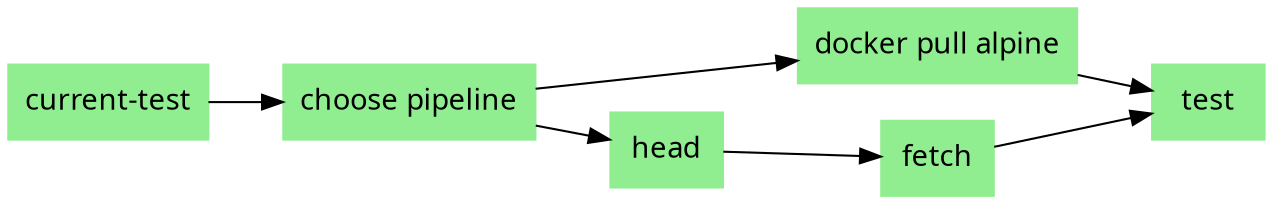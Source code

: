 digraph pipeline {
  graph [fontname="ui-system,sans-serif",bgcolor="transparent"]
  node [fontname="ui-system,sans-serif",shape="box"]
  edge [fontname="ui-system,sans-serif"]
  rankdir=LR
  n3 [label="current-test",color="#90ee90",fillcolor="#90ee90",style="filled",tooltip=" "]
  n2 [label="choose pipeline",color="#90ee90",fillcolor="#90ee90",style="filled",tooltip=" "]
  n5 [label="docker pull alpine",color="#90ee90",fillcolor="#90ee90",style="filled",tooltip=" "]
  n7 [label="head",color="#90ee90",fillcolor="#90ee90",style="filled",tooltip=" "]
  n6 [label="fetch",color="#90ee90",fillcolor="#90ee90",style="filled",tooltip=" "]
  n1 [label="test",color="#90ee90",fillcolor="#90ee90",style="filled",tooltip=" "]
  n6 -> n1
  n5 -> n1
  n7 -> n6
  n2 -> n7
  n2 -> n5
  n3 -> n2
  }
